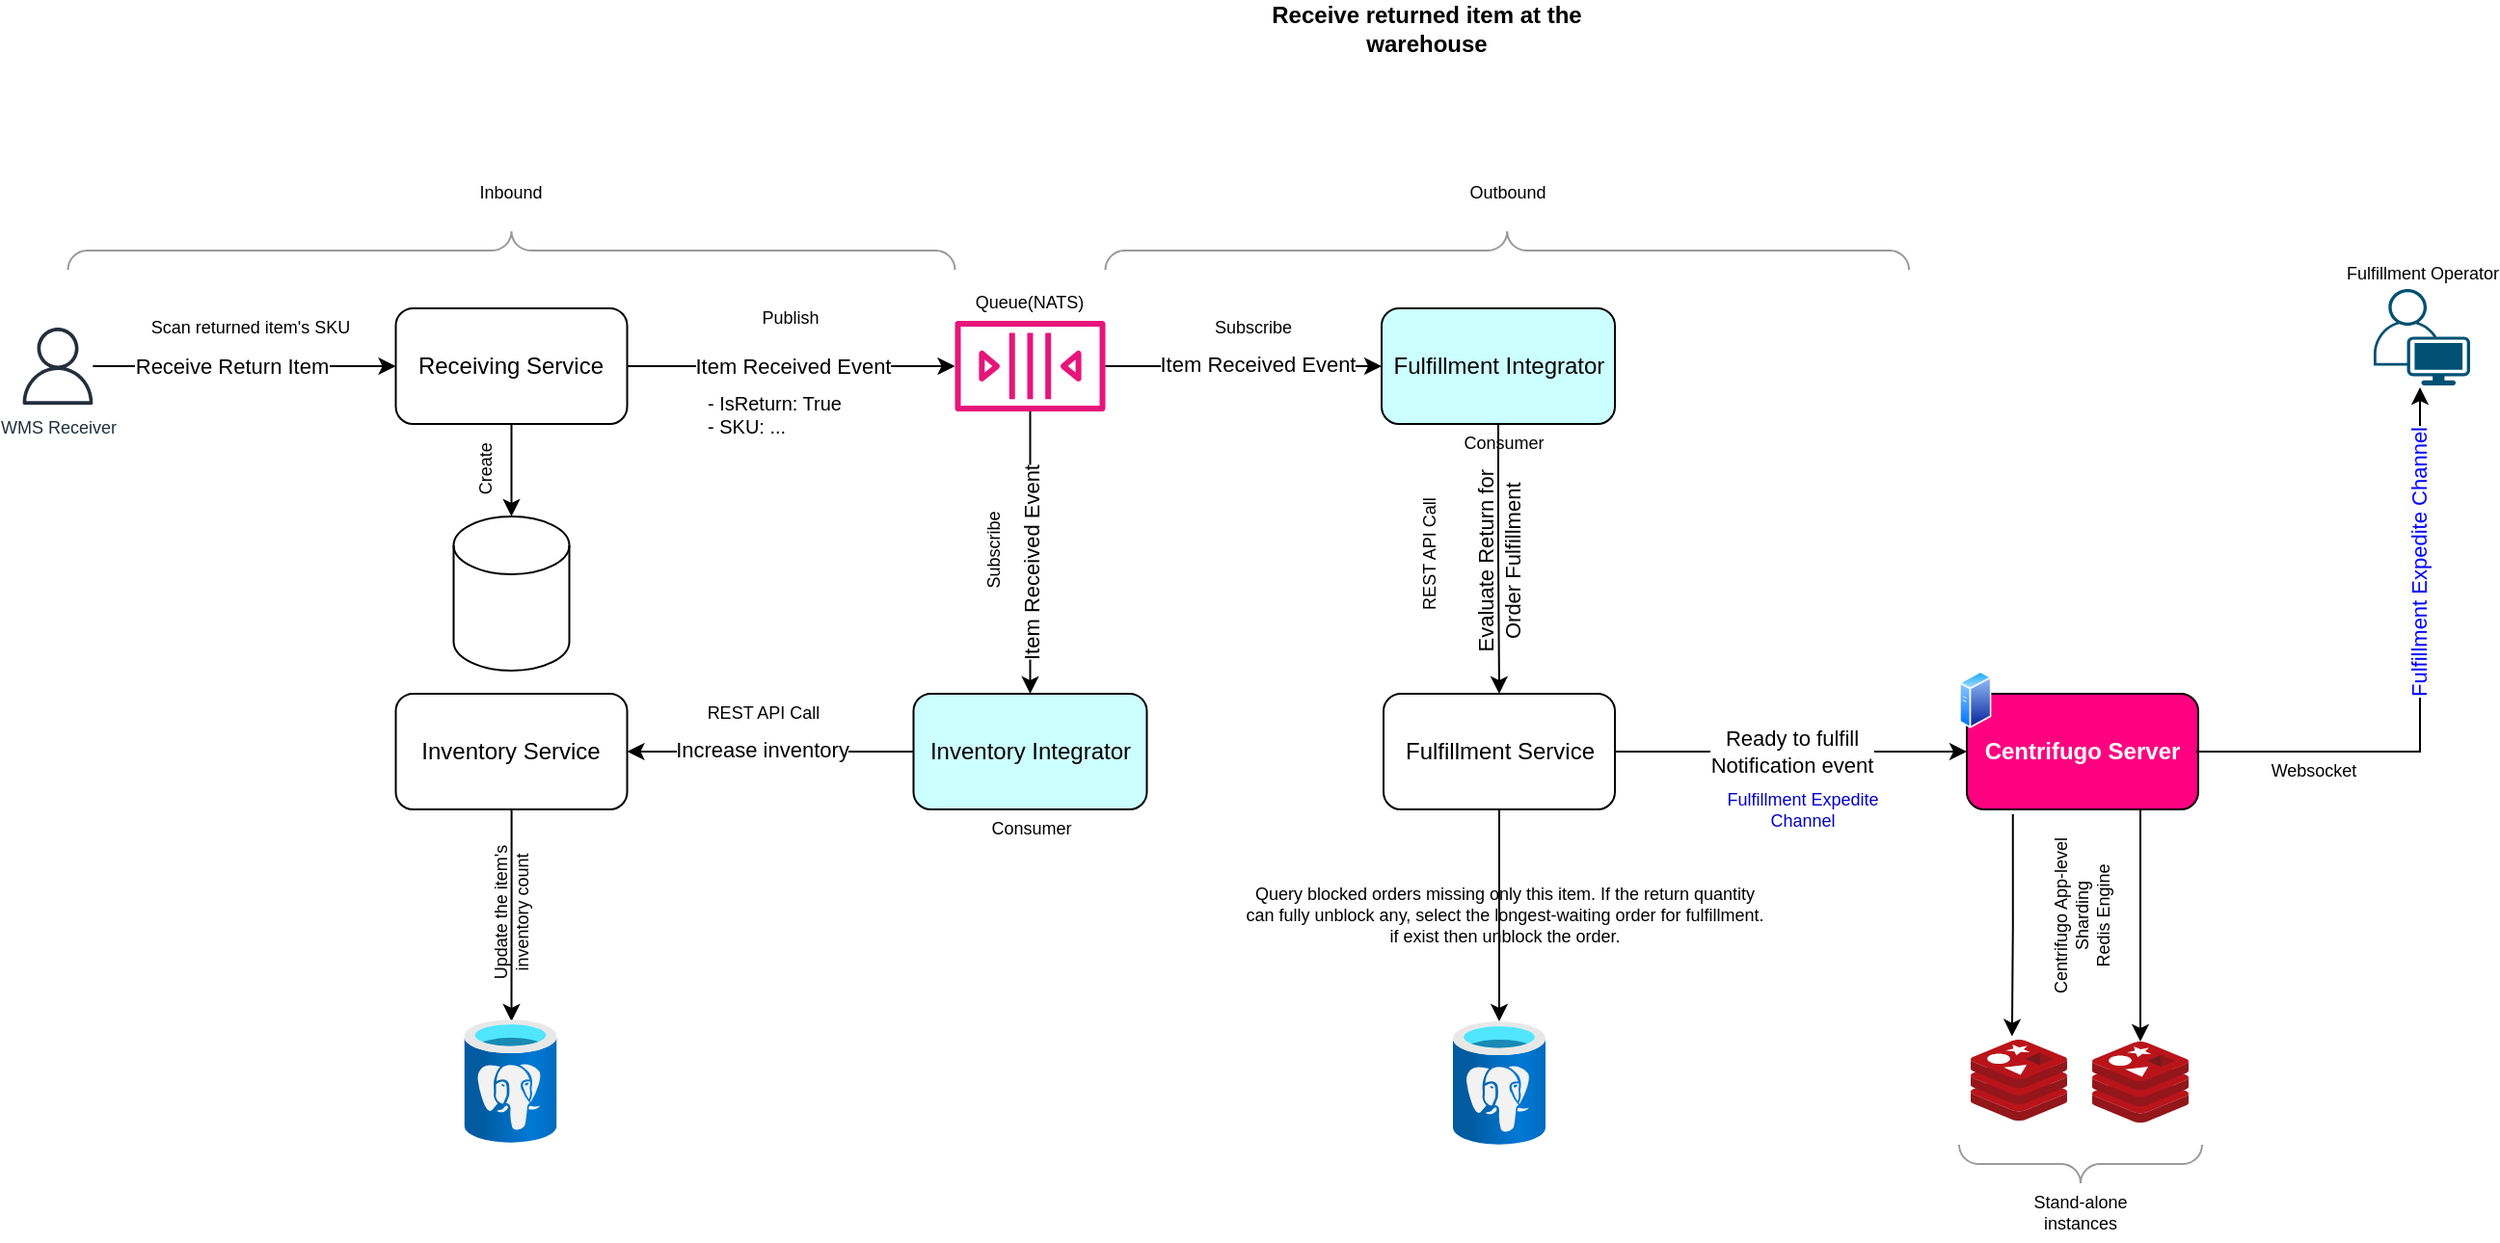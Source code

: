 <mxfile>
    <diagram name="Page-1" id="88pS1vvj-CrvJGeudz4P">
        <mxGraphModel dx="1194" dy="827" grid="1" gridSize="10" guides="1" tooltips="1" connect="1" arrows="1" fold="1" page="1" pageScale="1" pageWidth="850" pageHeight="1100" math="0" shadow="0">
            <root>
                <mxCell id="0"/>
                <mxCell id="1" parent="0"/>
                <mxCell id="_siHTz1jLxp5POHfATAC-3" value="" style="edgeStyle=orthogonalEdgeStyle;rounded=0;orthogonalLoop=1;jettySize=auto;html=1;" parent="1" source="_siHTz1jLxp5POHfATAC-1" target="_siHTz1jLxp5POHfATAC-2" edge="1">
                    <mxGeometry relative="1" as="geometry"/>
                </mxCell>
                <mxCell id="_siHTz1jLxp5POHfATAC-6" value="Receive Return Item" style="edgeLabel;html=1;align=center;verticalAlign=middle;resizable=0;points=[];" parent="_siHTz1jLxp5POHfATAC-3" vertex="1" connectable="0">
                    <mxGeometry x="0.732" y="-2" relative="1" as="geometry">
                        <mxPoint x="-64" y="-2" as="offset"/>
                    </mxGeometry>
                </mxCell>
                <mxCell id="_siHTz1jLxp5POHfATAC-1" value="WMS Receiver" style="sketch=0;outlineConnect=0;fontColor=#232F3E;gradientColor=none;fillColor=#232F3D;strokeColor=none;dashed=0;verticalLabelPosition=bottom;verticalAlign=top;align=center;html=1;fontSize=9;fontStyle=0;aspect=fixed;pointerEvents=1;shape=mxgraph.aws4.user;" parent="1" vertex="1">
                    <mxGeometry x="20" y="250" width="40" height="40" as="geometry"/>
                </mxCell>
                <mxCell id="_siHTz1jLxp5POHfATAC-8" value="" style="edgeStyle=orthogonalEdgeStyle;rounded=0;orthogonalLoop=1;jettySize=auto;html=1;" parent="1" source="_siHTz1jLxp5POHfATAC-2" target="_siHTz1jLxp5POHfATAC-7" edge="1">
                    <mxGeometry relative="1" as="geometry"/>
                </mxCell>
                <mxCell id="_siHTz1jLxp5POHfATAC-9" value="Item Received Event" style="edgeLabel;html=1;align=center;verticalAlign=middle;resizable=0;points=[];" parent="_siHTz1jLxp5POHfATAC-8" vertex="1" connectable="0">
                    <mxGeometry x="-0.14" y="-1" relative="1" as="geometry">
                        <mxPoint x="12" y="-1" as="offset"/>
                    </mxGeometry>
                </mxCell>
                <mxCell id="_siHTz1jLxp5POHfATAC-67" value="" style="edgeStyle=orthogonalEdgeStyle;rounded=0;orthogonalLoop=1;jettySize=auto;html=1;" parent="1" source="_siHTz1jLxp5POHfATAC-2" target="_siHTz1jLxp5POHfATAC-66" edge="1">
                    <mxGeometry relative="1" as="geometry"/>
                </mxCell>
                <mxCell id="_siHTz1jLxp5POHfATAC-2" value="Receiving Service" style="rounded=1;whiteSpace=wrap;html=1;" parent="1" vertex="1">
                    <mxGeometry x="215.25" y="240" width="120" height="60" as="geometry"/>
                </mxCell>
                <mxCell id="_siHTz1jLxp5POHfATAC-4" value="Scan returned item&#39;s SKU" style="text;html=1;align=center;verticalAlign=middle;whiteSpace=wrap;rounded=0;fontSize=9;" parent="1" vertex="1">
                    <mxGeometry x="80" y="240" width="120" height="20" as="geometry"/>
                </mxCell>
                <mxCell id="_siHTz1jLxp5POHfATAC-5" value="Receive returned item at the warehouse" style="text;html=1;align=center;verticalAlign=middle;whiteSpace=wrap;rounded=0;fontStyle=1" parent="1" vertex="1">
                    <mxGeometry x="640" y="80" width="220" height="30" as="geometry"/>
                </mxCell>
                <mxCell id="_siHTz1jLxp5POHfATAC-7" value="" style="sketch=0;outlineConnect=0;fontColor=#232F3E;gradientColor=none;fillColor=#E7157B;strokeColor=none;dashed=0;verticalLabelPosition=bottom;verticalAlign=top;align=center;html=1;fontSize=12;fontStyle=0;aspect=fixed;pointerEvents=1;shape=mxgraph.aws4.queue;" parent="1" vertex="1">
                    <mxGeometry x="505.25" y="246.5" width="78" height="47" as="geometry"/>
                </mxCell>
                <mxCell id="_siHTz1jLxp5POHfATAC-11" value="Publish" style="text;html=1;align=center;verticalAlign=middle;whiteSpace=wrap;rounded=0;fontSize=9;" parent="1" vertex="1">
                    <mxGeometry x="400.25" y="230" width="40" height="30" as="geometry"/>
                </mxCell>
                <mxCell id="_siHTz1jLxp5POHfATAC-12" value="- IsReturn: True&lt;br&gt;- SKU: ..." style="text;html=1;align=left;verticalAlign=middle;whiteSpace=wrap;rounded=0;fontSize=10;" parent="1" vertex="1">
                    <mxGeometry x="375.25" y="280" width="90" height="30" as="geometry"/>
                </mxCell>
                <mxCell id="_siHTz1jLxp5POHfATAC-15" value="" style="edgeStyle=orthogonalEdgeStyle;rounded=0;orthogonalLoop=1;jettySize=auto;html=1;startArrow=classic;startFill=1;endArrow=none;endFill=0;" parent="1" source="_siHTz1jLxp5POHfATAC-14" target="_siHTz1jLxp5POHfATAC-7" edge="1">
                    <mxGeometry relative="1" as="geometry"/>
                </mxCell>
                <mxCell id="_siHTz1jLxp5POHfATAC-16" value="Item Received Event" style="edgeLabel;html=1;align=center;verticalAlign=middle;resizable=0;points=[];rotation=-90;" parent="_siHTz1jLxp5POHfATAC-15" vertex="1" connectable="0">
                    <mxGeometry x="-0.085" y="-2" relative="1" as="geometry">
                        <mxPoint x="-2" as="offset"/>
                    </mxGeometry>
                </mxCell>
                <mxCell id="_siHTz1jLxp5POHfATAC-23" style="edgeStyle=orthogonalEdgeStyle;rounded=0;orthogonalLoop=1;jettySize=auto;html=1;" parent="1" source="_siHTz1jLxp5POHfATAC-14" target="_siHTz1jLxp5POHfATAC-22" edge="1">
                    <mxGeometry relative="1" as="geometry"/>
                </mxCell>
                <mxCell id="_siHTz1jLxp5POHfATAC-25" value="Increase inventory" style="edgeLabel;html=1;align=center;verticalAlign=middle;resizable=0;points=[];" parent="_siHTz1jLxp5POHfATAC-23" vertex="1" connectable="0">
                    <mxGeometry x="0.071" y="-1" relative="1" as="geometry">
                        <mxPoint as="offset"/>
                    </mxGeometry>
                </mxCell>
                <mxCell id="_siHTz1jLxp5POHfATAC-14" value="Inventory Integrator" style="rounded=1;whiteSpace=wrap;html=1;fillColor=#CCFFFF;" parent="1" vertex="1">
                    <mxGeometry x="483.75" y="440" width="121" height="60" as="geometry"/>
                </mxCell>
                <mxCell id="_siHTz1jLxp5POHfATAC-17" value="Subscribe" style="text;html=1;align=center;verticalAlign=middle;whiteSpace=wrap;rounded=0;fontSize=9;rotation=-90;" parent="1" vertex="1">
                    <mxGeometry x="505.25" y="355" width="40" height="20" as="geometry"/>
                </mxCell>
                <mxCell id="_siHTz1jLxp5POHfATAC-20" value="Update the item&#39;s inventory count" style="text;html=1;align=center;verticalAlign=middle;whiteSpace=wrap;rounded=0;fontSize=9;rotation=-90;" parent="1" vertex="1">
                    <mxGeometry x="232.25" y="538" width="85" height="30" as="geometry"/>
                </mxCell>
                <mxCell id="_siHTz1jLxp5POHfATAC-21" value="Consumer" style="text;html=1;align=center;verticalAlign=middle;whiteSpace=wrap;rounded=0;fontSize=9;" parent="1" vertex="1">
                    <mxGeometry x="513.5" y="500" width="61.5" height="20" as="geometry"/>
                </mxCell>
                <mxCell id="_siHTz1jLxp5POHfATAC-24" value="" style="edgeStyle=orthogonalEdgeStyle;rounded=0;orthogonalLoop=1;jettySize=auto;html=1;" parent="1" source="_siHTz1jLxp5POHfATAC-22" edge="1">
                    <mxGeometry relative="1" as="geometry">
                        <mxPoint x="275.25" y="610" as="targetPoint"/>
                    </mxGeometry>
                </mxCell>
                <mxCell id="_siHTz1jLxp5POHfATAC-22" value="Inventory Service" style="rounded=1;whiteSpace=wrap;html=1;" parent="1" vertex="1">
                    <mxGeometry x="215.25" y="440" width="120" height="60" as="geometry"/>
                </mxCell>
                <mxCell id="_siHTz1jLxp5POHfATAC-26" value="REST API Call" style="text;html=1;align=center;verticalAlign=middle;whiteSpace=wrap;rounded=0;fontSize=9;" parent="1" vertex="1">
                    <mxGeometry x="375.25" y="440" width="61.5" height="20" as="geometry"/>
                </mxCell>
                <mxCell id="_siHTz1jLxp5POHfATAC-30" value="" style="edgeStyle=orthogonalEdgeStyle;rounded=0;orthogonalLoop=1;jettySize=auto;html=1;startArrow=classic;startFill=1;endArrow=none;endFill=0;" parent="1" source="_siHTz1jLxp5POHfATAC-29" target="_siHTz1jLxp5POHfATAC-7" edge="1">
                    <mxGeometry relative="1" as="geometry"/>
                </mxCell>
                <mxCell id="_siHTz1jLxp5POHfATAC-31" value="Item Received Event" style="edgeLabel;html=1;align=center;verticalAlign=middle;resizable=0;points=[];" parent="_siHTz1jLxp5POHfATAC-30" vertex="1" connectable="0">
                    <mxGeometry x="-0.101" y="-1" relative="1" as="geometry">
                        <mxPoint as="offset"/>
                    </mxGeometry>
                </mxCell>
                <mxCell id="_siHTz1jLxp5POHfATAC-61" style="edgeStyle=orthogonalEdgeStyle;rounded=0;orthogonalLoop=1;jettySize=auto;html=1;" parent="1" source="_siHTz1jLxp5POHfATAC-29" target="_siHTz1jLxp5POHfATAC-39" edge="1">
                    <mxGeometry relative="1" as="geometry"/>
                </mxCell>
                <mxCell id="_siHTz1jLxp5POHfATAC-29" value="Fulfillment Integrator" style="rounded=1;whiteSpace=wrap;html=1;fillColor=#CCFFFF;" parent="1" vertex="1">
                    <mxGeometry x="726.5" y="240" width="121" height="60" as="geometry"/>
                </mxCell>
                <mxCell id="_siHTz1jLxp5POHfATAC-32" value="Subscribe" style="text;html=1;align=center;verticalAlign=middle;whiteSpace=wrap;rounded=0;fontSize=9;rotation=0;" parent="1" vertex="1">
                    <mxGeometry x="640" y="240" width="40" height="20" as="geometry"/>
                </mxCell>
                <mxCell id="_siHTz1jLxp5POHfATAC-33" value="" style="verticalLabelPosition=bottom;shadow=0;dashed=0;align=center;html=1;verticalAlign=top;strokeWidth=1;shape=mxgraph.mockup.markup.curlyBrace;whiteSpace=wrap;strokeColor=#999999;" parent="1" vertex="1">
                    <mxGeometry x="45.25" y="200" width="460" height="20" as="geometry"/>
                </mxCell>
                <mxCell id="_siHTz1jLxp5POHfATAC-34" value="Inbound" style="text;html=1;align=center;verticalAlign=middle;whiteSpace=wrap;rounded=0;fontSize=9;" parent="1" vertex="1">
                    <mxGeometry x="245.25" y="170" width="60" height="20" as="geometry"/>
                </mxCell>
                <mxCell id="_siHTz1jLxp5POHfATAC-35" value="" style="verticalLabelPosition=bottom;shadow=0;dashed=0;align=center;html=1;verticalAlign=top;strokeWidth=1;shape=mxgraph.mockup.markup.curlyBrace;whiteSpace=wrap;strokeColor=#999999;" parent="1" vertex="1">
                    <mxGeometry x="583.25" y="200" width="416.75" height="20" as="geometry"/>
                </mxCell>
                <mxCell id="_siHTz1jLxp5POHfATAC-36" value="Outbound" style="text;html=1;align=center;verticalAlign=middle;whiteSpace=wrap;rounded=0;fontSize=9;" parent="1" vertex="1">
                    <mxGeometry x="761.62" y="170" width="60" height="20" as="geometry"/>
                </mxCell>
                <mxCell id="_siHTz1jLxp5POHfATAC-37" value="Consumer" style="text;html=1;align=center;verticalAlign=middle;whiteSpace=wrap;rounded=0;fontSize=9;" parent="1" vertex="1">
                    <mxGeometry x="758.75" y="300" width="61.5" height="20" as="geometry"/>
                </mxCell>
                <mxCell id="_siHTz1jLxp5POHfATAC-38" value="Queue(NATS)" style="text;html=1;align=center;verticalAlign=middle;whiteSpace=wrap;rounded=0;fontSize=9;rotation=0;" parent="1" vertex="1">
                    <mxGeometry x="524.25" y="226.5" width="40" height="20" as="geometry"/>
                </mxCell>
                <mxCell id="_siHTz1jLxp5POHfATAC-42" style="edgeStyle=orthogonalEdgeStyle;rounded=0;orthogonalLoop=1;jettySize=auto;html=1;" parent="1" source="_siHTz1jLxp5POHfATAC-39" target="_siHTz1jLxp5POHfATAC-41" edge="1">
                    <mxGeometry relative="1" as="geometry"/>
                </mxCell>
                <mxCell id="_siHTz1jLxp5POHfATAC-50" value="Ready to fulfill &lt;br&gt;Notification event" style="edgeLabel;html=1;align=center;verticalAlign=middle;resizable=0;points=[];" parent="_siHTz1jLxp5POHfATAC-42" vertex="1" connectable="0">
                    <mxGeometry x="-0.123" y="-1" relative="1" as="geometry">
                        <mxPoint x="11" y="-1" as="offset"/>
                    </mxGeometry>
                </mxCell>
                <mxCell id="_siHTz1jLxp5POHfATAC-47" value="" style="edgeStyle=orthogonalEdgeStyle;rounded=0;orthogonalLoop=1;jettySize=auto;html=1;" parent="1" source="_siHTz1jLxp5POHfATAC-39" edge="1">
                    <mxGeometry relative="1" as="geometry">
                        <mxPoint x="787.5" y="610" as="targetPoint"/>
                    </mxGeometry>
                </mxCell>
                <mxCell id="_siHTz1jLxp5POHfATAC-39" value="Fulfillment Service" style="rounded=1;whiteSpace=wrap;html=1;" parent="1" vertex="1">
                    <mxGeometry x="727.5" y="440" width="120" height="60" as="geometry"/>
                </mxCell>
                <mxCell id="_siHTz1jLxp5POHfATAC-75" style="edgeStyle=orthogonalEdgeStyle;rounded=0;orthogonalLoop=1;jettySize=auto;html=1;exitX=0.75;exitY=1;exitDx=0;exitDy=0;" parent="1" source="_siHTz1jLxp5POHfATAC-41" target="_siHTz1jLxp5POHfATAC-74" edge="1">
                    <mxGeometry relative="1" as="geometry"/>
                </mxCell>
                <mxCell id="_siHTz1jLxp5POHfATAC-41" value="Centrifugo Server" style="rounded=1;whiteSpace=wrap;html=1;fillColor=#FF0080;fontColor=#FFFFFF;fontStyle=1" parent="1" vertex="1">
                    <mxGeometry x="1030" y="440" width="120" height="60" as="geometry"/>
                </mxCell>
                <mxCell id="_siHTz1jLxp5POHfATAC-44" value="" style="endArrow=classic;startArrow=none;html=1;rounded=0;entryX=0.48;entryY=1.02;entryDx=0;entryDy=0;entryPerimeter=0;exitX=1;exitY=0.5;exitDx=0;exitDy=0;endFill=1;startFill=0;" parent="1" target="_siHTz1jLxp5POHfATAC-53" edge="1">
                    <mxGeometry width="50" height="50" relative="1" as="geometry">
                        <mxPoint x="1149" y="470" as="sourcePoint"/>
                        <mxPoint x="1265" y="285" as="targetPoint"/>
                        <Array as="points">
                            <mxPoint x="1265" y="470"/>
                        </Array>
                    </mxGeometry>
                </mxCell>
                <mxCell id="_siHTz1jLxp5POHfATAC-52" value="&lt;span style=&quot;font-size: 11px; text-wrap-mode: wrap; background-color: rgb(251, 251, 251);&quot;&gt;Fulfillment Expedite Channel&lt;/span&gt;" style="edgeLabel;html=1;align=center;verticalAlign=middle;resizable=0;points=[];rotation=-90;fontColor=#0000FF;fontSize=11;" parent="_siHTz1jLxp5POHfATAC-44" vertex="1" connectable="0">
                    <mxGeometry x="0.402" y="1" relative="1" as="geometry">
                        <mxPoint as="offset"/>
                    </mxGeometry>
                </mxCell>
                <mxCell id="_siHTz1jLxp5POHfATAC-45" value="Websocket" style="text;html=1;align=center;verticalAlign=middle;whiteSpace=wrap;rounded=0;fontSize=9;rotation=0;" parent="1" vertex="1">
                    <mxGeometry x="1190" y="470" width="40" height="20" as="geometry"/>
                </mxCell>
                <mxCell id="_siHTz1jLxp5POHfATAC-49" value="Query blocked orders missing only this item. If the return quantity can fully unblock any, select the longest-waiting order for fulfillment. if exist then unblock the order." style="text;html=1;align=center;verticalAlign=middle;whiteSpace=wrap;rounded=0;fontSize=9;" parent="1" vertex="1">
                    <mxGeometry x="652.5" y="540" width="275" height="30" as="geometry"/>
                </mxCell>
                <mxCell id="_siHTz1jLxp5POHfATAC-51" value="Fulfillment Expedite Channel" style="text;html=1;align=center;verticalAlign=middle;whiteSpace=wrap;rounded=0;fontSize=9;fontColor=#0000CC;" parent="1" vertex="1">
                    <mxGeometry x="900" y="490" width="90" height="20" as="geometry"/>
                </mxCell>
                <mxCell id="_siHTz1jLxp5POHfATAC-53" value="Fulfillment Operator" style="points=[[0.35,0,0],[0.98,0.51,0],[1,0.71,0],[0.67,1,0],[0,0.795,0],[0,0.65,0]];verticalLabelPosition=top;sketch=0;html=1;verticalAlign=bottom;aspect=fixed;align=center;pointerEvents=1;shape=mxgraph.cisco19.user;fillColor=#005073;strokeColor=none;fontSize=9;horizontal=1;labelPosition=center;" parent="1" vertex="1">
                    <mxGeometry x="1241" y="230" width="50" height="50" as="geometry"/>
                </mxCell>
                <mxCell id="_siHTz1jLxp5POHfATAC-54" value="REST API Call" style="text;html=1;align=center;verticalAlign=middle;whiteSpace=wrap;rounded=0;fontSize=9;rotation=-90;" parent="1" vertex="1">
                    <mxGeometry x="720" y="360" width="61.5" height="15" as="geometry"/>
                </mxCell>
                <mxCell id="_siHTz1jLxp5POHfATAC-62" value="&lt;span style=&quot;font-size: 11px;&quot;&gt;Evaluate Return for Order Fulfillment&lt;/span&gt;" style="text;html=1;align=center;verticalAlign=middle;whiteSpace=wrap;rounded=0;rotation=-90;fontSize=11;" parent="1" vertex="1">
                    <mxGeometry x="737" y="356" width="100.75" height="30" as="geometry"/>
                </mxCell>
                <mxCell id="_siHTz1jLxp5POHfATAC-65" value="" style="image;aspect=fixed;perimeter=ellipsePerimeter;html=1;align=center;shadow=0;dashed=0;spacingTop=3;image=img/lib/active_directory/generic_server.svg;" parent="1" vertex="1">
                    <mxGeometry x="1026" y="428" width="16.8" height="30" as="geometry"/>
                </mxCell>
                <mxCell id="_siHTz1jLxp5POHfATAC-66" value="" style="shape=cylinder3;whiteSpace=wrap;html=1;boundedLbl=1;backgroundOutline=1;size=15;" parent="1" vertex="1">
                    <mxGeometry x="245.25" y="348" width="60" height="80" as="geometry"/>
                </mxCell>
                <mxCell id="_siHTz1jLxp5POHfATAC-68" value="Create" style="text;html=1;align=center;verticalAlign=middle;whiteSpace=wrap;rounded=0;fontSize=9;rotation=-90;" parent="1" vertex="1">
                    <mxGeometry x="241" y="314" width="42.5" height="18.75" as="geometry"/>
                </mxCell>
                <mxCell id="_siHTz1jLxp5POHfATAC-69" value="" style="image;sketch=0;aspect=fixed;html=1;points=[];align=center;fontSize=12;image=img/lib/mscae/Cache_Redis_Product.svg;" parent="1" vertex="1">
                    <mxGeometry x="1032" y="619.5" width="50" height="42" as="geometry"/>
                </mxCell>
                <mxCell id="_siHTz1jLxp5POHfATAC-70" style="edgeStyle=orthogonalEdgeStyle;rounded=0;orthogonalLoop=1;jettySize=auto;html=1;entryX=0.429;entryY=-0.041;entryDx=0;entryDy=0;entryPerimeter=0;exitX=0.199;exitY=1.041;exitDx=0;exitDy=0;exitPerimeter=0;" parent="1" source="_siHTz1jLxp5POHfATAC-41" target="_siHTz1jLxp5POHfATAC-69" edge="1">
                    <mxGeometry relative="1" as="geometry"/>
                </mxCell>
                <mxCell id="_siHTz1jLxp5POHfATAC-71" value="" style="image;aspect=fixed;html=1;points=[];align=center;fontSize=12;image=img/lib/azure2/databases/Azure_Database_PostgreSQL_Server.svg;" parent="1" vertex="1">
                    <mxGeometry x="763.5" y="610" width="48" height="64" as="geometry"/>
                </mxCell>
                <mxCell id="_siHTz1jLxp5POHfATAC-72" value="" style="image;aspect=fixed;html=1;points=[];align=center;fontSize=12;image=img/lib/azure2/databases/Azure_Database_PostgreSQL_Server.svg;" parent="1" vertex="1">
                    <mxGeometry x="250.75" y="609" width="48" height="64" as="geometry"/>
                </mxCell>
                <mxCell id="_siHTz1jLxp5POHfATAC-73" value="Centrifugo App-level Sharding&lt;br style=&quot;font-size: 9px;&quot;&gt;Redis Engine" style="text;html=1;align=center;verticalAlign=middle;whiteSpace=wrap;rounded=0;fontSize=9;rotation=-90;" parent="1" vertex="1">
                    <mxGeometry x="1040" y="540" width="100" height="30" as="geometry"/>
                </mxCell>
                <mxCell id="_siHTz1jLxp5POHfATAC-74" value="" style="image;sketch=0;aspect=fixed;html=1;points=[];align=center;fontSize=12;image=img/lib/mscae/Cache_Redis_Product.svg;" parent="1" vertex="1">
                    <mxGeometry x="1095" y="620.5" width="50" height="42" as="geometry"/>
                </mxCell>
                <mxCell id="_siHTz1jLxp5POHfATAC-76" value="" style="verticalLabelPosition=bottom;shadow=0;dashed=0;align=center;html=1;verticalAlign=top;strokeWidth=1;shape=mxgraph.mockup.markup.curlyBrace;whiteSpace=wrap;strokeColor=#999999;rotation=-180;" parent="1" vertex="1">
                    <mxGeometry x="1026" y="674" width="126" height="20" as="geometry"/>
                </mxCell>
                <mxCell id="_siHTz1jLxp5POHfATAC-77" value="Stand-alone instances" style="text;html=1;align=center;verticalAlign=middle;whiteSpace=wrap;rounded=0;fontSize=9;" parent="1" vertex="1">
                    <mxGeometry x="1059" y="694" width="60" height="30" as="geometry"/>
                </mxCell>
            </root>
        </mxGraphModel>
    </diagram>
</mxfile>